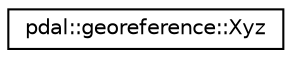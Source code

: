 digraph "Graphical Class Hierarchy"
{
  edge [fontname="Helvetica",fontsize="10",labelfontname="Helvetica",labelfontsize="10"];
  node [fontname="Helvetica",fontsize="10",shape=record];
  rankdir="LR";
  Node1 [label="pdal::georeference::Xyz",height=0.2,width=0.4,color="black", fillcolor="white", style="filled",URL="$structpdal_1_1georeference_1_1Xyz.html"];
}
